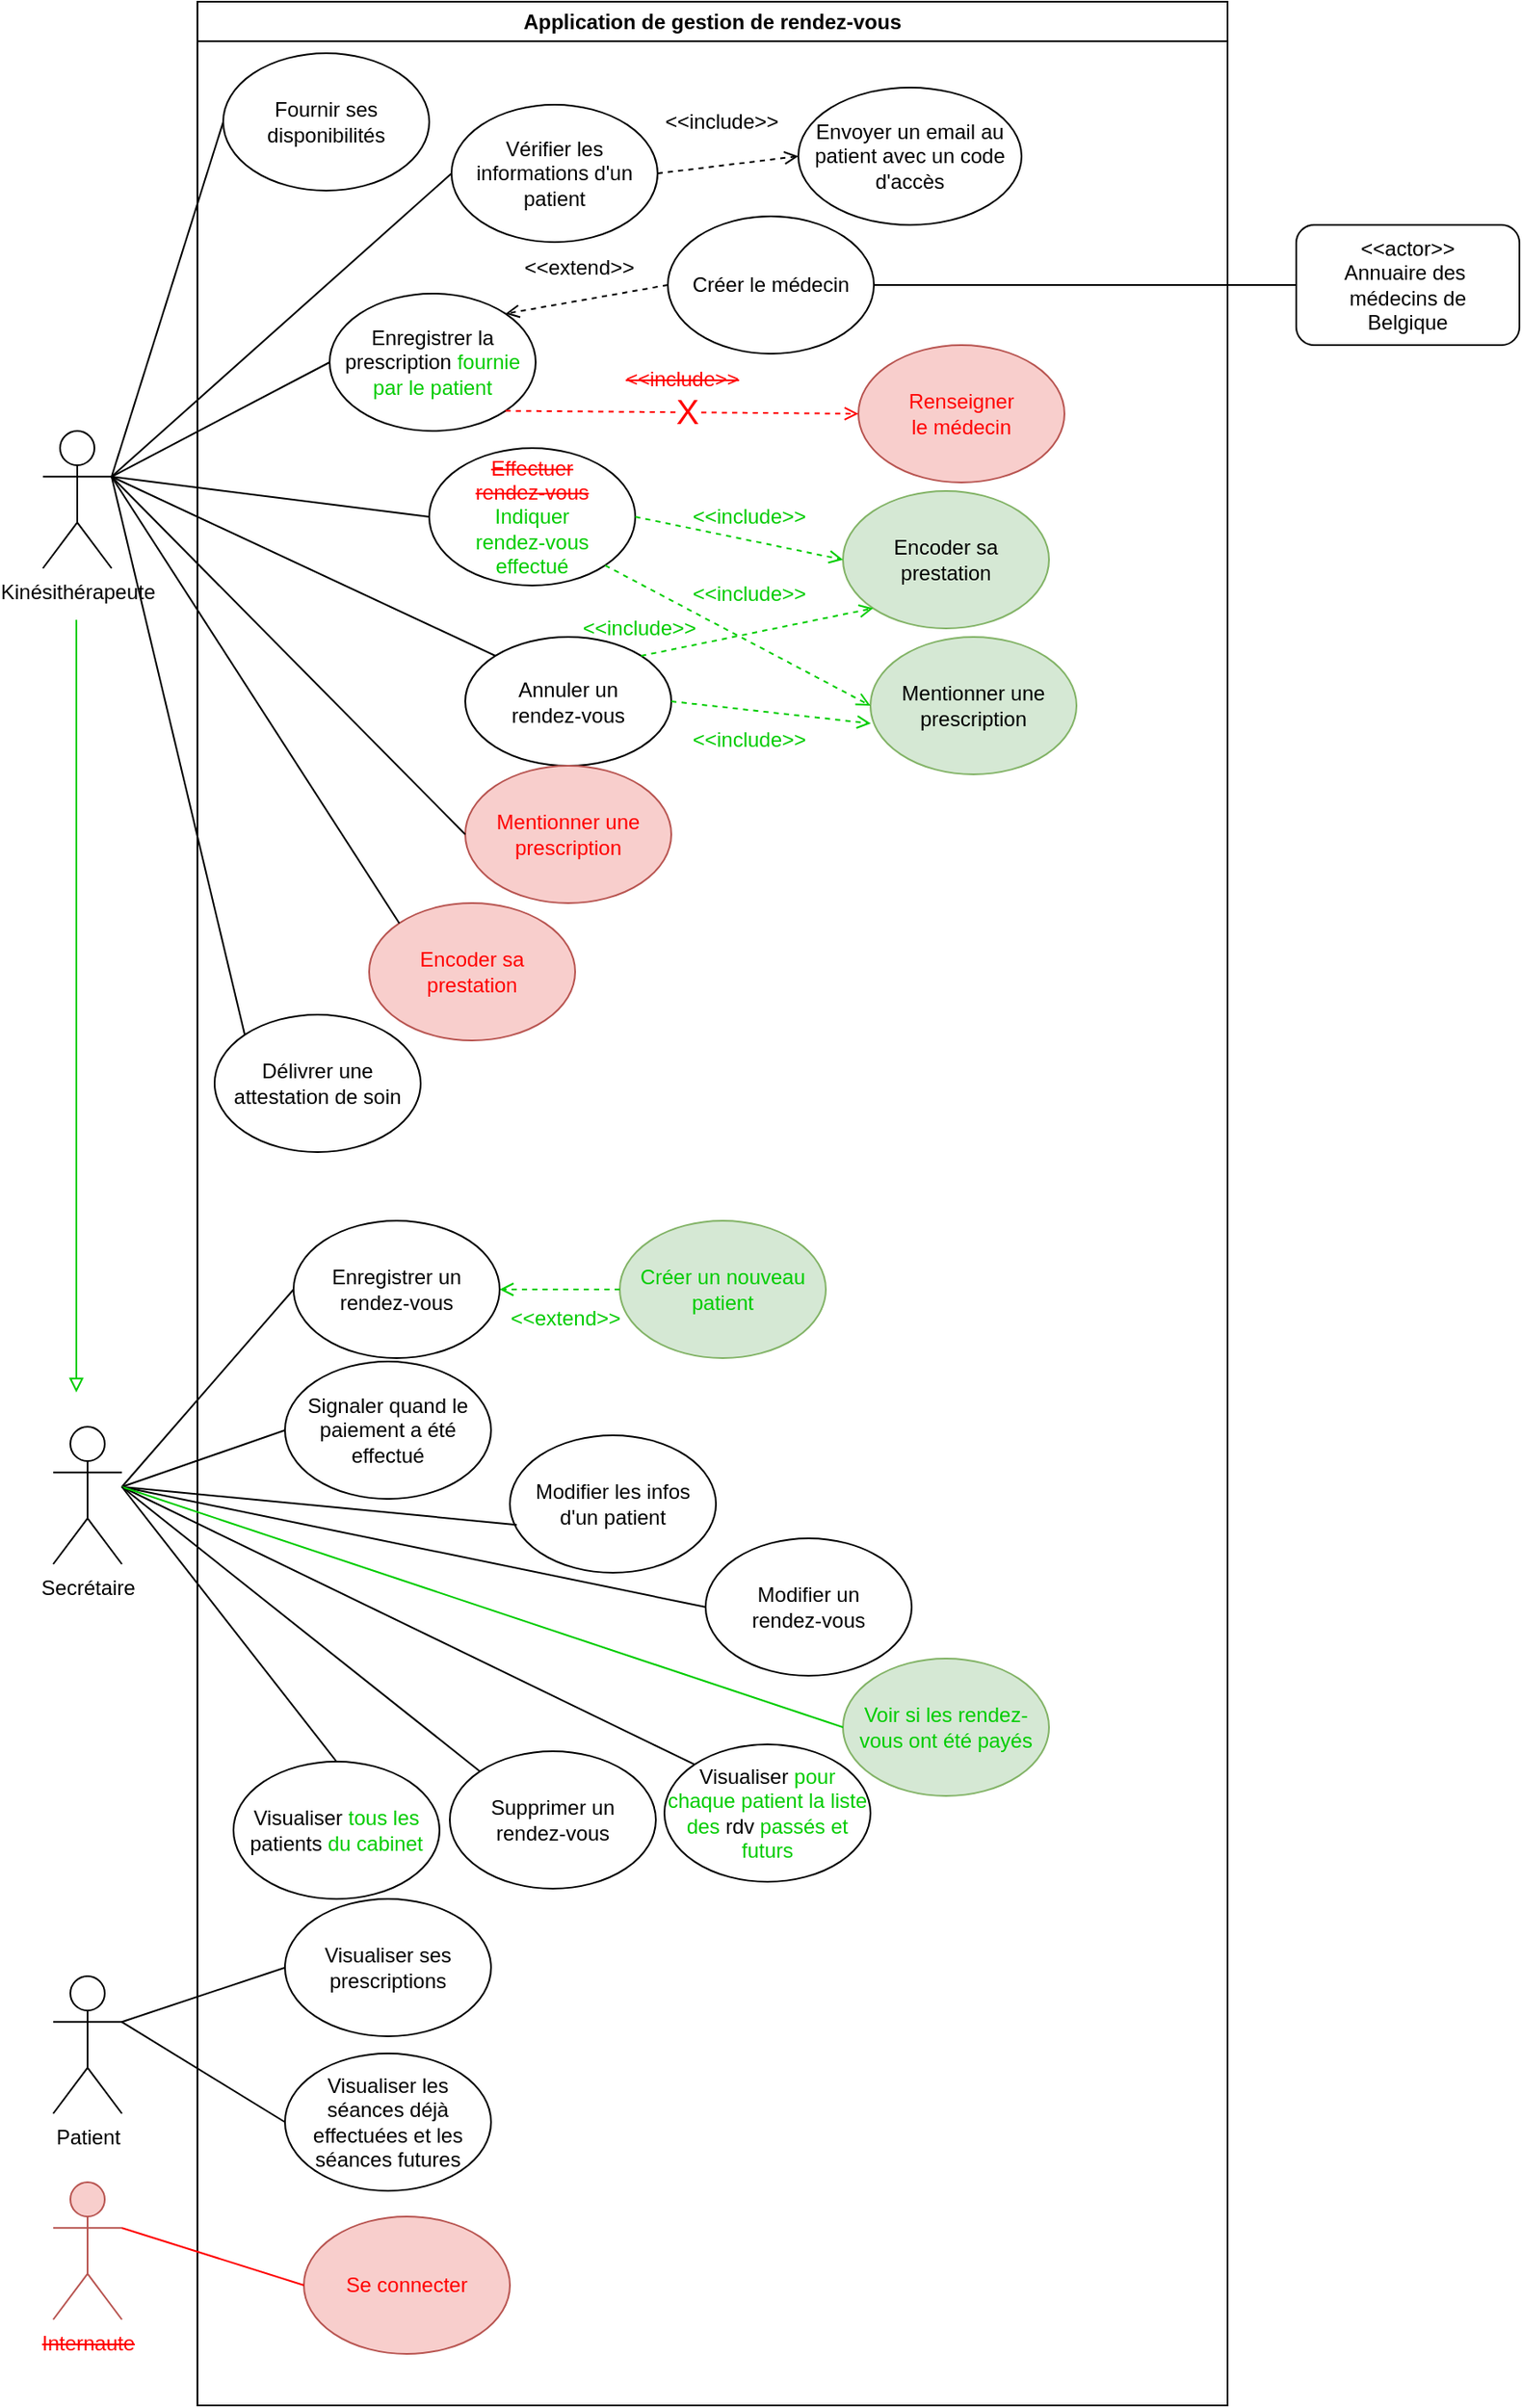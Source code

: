 <mxfile version="22.1.2" type="device">
  <diagram name="Page-1" id="As-dp2-VB6OfrZk8hY36">
    <mxGraphModel dx="1493" dy="913" grid="1" gridSize="10" guides="1" tooltips="1" connect="1" arrows="1" fold="1" page="1" pageScale="1" pageWidth="1169" pageHeight="1654" math="0" shadow="0">
      <root>
        <mxCell id="0" />
        <mxCell id="1" parent="0" />
        <mxCell id="GO0jnVY90JyI2qFWSSCn-3" value="Application de gestion de rendez-vous" style="swimlane;whiteSpace=wrap;html=1;" parent="1" vertex="1">
          <mxGeometry x="140" y="20" width="600" height="1400" as="geometry" />
        </mxCell>
        <mxCell id="GO0jnVY90JyI2qFWSSCn-9" value="Fournir ses disponibilités" style="ellipse;whiteSpace=wrap;html=1;" parent="GO0jnVY90JyI2qFWSSCn-3" vertex="1">
          <mxGeometry x="15" y="30" width="120" height="80" as="geometry" />
        </mxCell>
        <mxCell id="GO0jnVY90JyI2qFWSSCn-23" value="Vérifier les informations d&#39;un patient" style="ellipse;whiteSpace=wrap;html=1;" parent="GO0jnVY90JyI2qFWSSCn-3" vertex="1">
          <mxGeometry x="148" y="60" width="120" height="80" as="geometry" />
        </mxCell>
        <mxCell id="GO0jnVY90JyI2qFWSSCn-39" value="&amp;lt;&amp;lt;extend&amp;gt;&amp;gt;" style="text;html=1;align=center;verticalAlign=middle;resizable=0;points=[];autosize=1;strokeColor=none;fillColor=none;" parent="GO0jnVY90JyI2qFWSSCn-3" vertex="1">
          <mxGeometry x="177" y="140" width="90" height="30" as="geometry" />
        </mxCell>
        <mxCell id="GO0jnVY90JyI2qFWSSCn-47" value="Mentionner une prescription" style="ellipse;whiteSpace=wrap;html=1;fillColor=#d5e8d4;strokeColor=#82b366;" parent="GO0jnVY90JyI2qFWSSCn-3" vertex="1">
          <mxGeometry x="392" y="370" width="120" height="80" as="geometry" />
        </mxCell>
        <mxCell id="GO0jnVY90JyI2qFWSSCn-53" value="Encoder sa &lt;br&gt;prestation" style="ellipse;whiteSpace=wrap;html=1;fillColor=#d5e8d4;strokeColor=#82b366;" parent="GO0jnVY90JyI2qFWSSCn-3" vertex="1">
          <mxGeometry x="376" y="285" width="120" height="80" as="geometry" />
        </mxCell>
        <mxCell id="GO0jnVY90JyI2qFWSSCn-57" value="&amp;lt;&amp;lt;include&amp;gt;&amp;gt;" style="text;html=1;align=center;verticalAlign=middle;resizable=0;points=[];autosize=1;strokeColor=none;fillColor=none;fontColor=#00CC00;" parent="GO0jnVY90JyI2qFWSSCn-3" vertex="1">
          <mxGeometry x="212" y="350" width="90" height="30" as="geometry" />
        </mxCell>
        <mxCell id="GO0jnVY90JyI2qFWSSCn-76" value="&amp;lt;&amp;lt;include&amp;gt;&amp;gt;" style="text;html=1;align=center;verticalAlign=middle;resizable=0;points=[];autosize=1;strokeColor=none;fillColor=none;labelBackgroundColor=default;fontColor=#00CC00;" parent="GO0jnVY90JyI2qFWSSCn-3" vertex="1">
          <mxGeometry x="276" y="415" width="90" height="30" as="geometry" />
        </mxCell>
        <mxCell id="GO0jnVY90JyI2qFWSSCn-25" value="Envoyer un email au patient avec un code d&#39;accès" style="ellipse;whiteSpace=wrap;html=1;" parent="GO0jnVY90JyI2qFWSSCn-3" vertex="1">
          <mxGeometry x="350" y="50" width="130" height="80" as="geometry" />
        </mxCell>
        <mxCell id="GO0jnVY90JyI2qFWSSCn-27" value="&amp;lt;&amp;lt;include&amp;gt;&amp;gt;" style="text;html=1;align=center;verticalAlign=middle;resizable=0;points=[];autosize=1;strokeColor=none;fillColor=none;" parent="GO0jnVY90JyI2qFWSSCn-3" vertex="1">
          <mxGeometry x="260" y="55" width="90" height="30" as="geometry" />
        </mxCell>
        <mxCell id="GO0jnVY90JyI2qFWSSCn-26" value="" style="endArrow=open;dashed=1;html=1;rounded=0;exitX=1;exitY=0.5;exitDx=0;exitDy=0;entryX=0;entryY=0.5;entryDx=0;entryDy=0;endFill=0;" parent="GO0jnVY90JyI2qFWSSCn-3" target="GO0jnVY90JyI2qFWSSCn-25" edge="1" source="GO0jnVY90JyI2qFWSSCn-23">
          <mxGeometry width="50" height="50" relative="1" as="geometry">
            <mxPoint x="170" y="160" as="sourcePoint" />
            <mxPoint x="190" y="160" as="targetPoint" />
          </mxGeometry>
        </mxCell>
        <mxCell id="GO0jnVY90JyI2qFWSSCn-30" value="Enregistrer la prescription &lt;font color=&quot;#00cc00&quot;&gt;fournie par le patient&lt;/font&gt;" style="ellipse;whiteSpace=wrap;html=1;" parent="GO0jnVY90JyI2qFWSSCn-3" vertex="1">
          <mxGeometry x="77" y="170" width="120" height="80" as="geometry" />
        </mxCell>
        <mxCell id="GO0jnVY90JyI2qFWSSCn-37" value="Créer le médecin" style="ellipse;whiteSpace=wrap;html=1;" parent="GO0jnVY90JyI2qFWSSCn-3" vertex="1">
          <mxGeometry x="274" y="125" width="120" height="80" as="geometry" />
        </mxCell>
        <mxCell id="GO0jnVY90JyI2qFWSSCn-38" value="" style="endArrow=open;dashed=1;html=1;rounded=0;exitX=0;exitY=0.5;exitDx=0;exitDy=0;entryX=1;entryY=0;entryDx=0;entryDy=0;endFill=0;" parent="GO0jnVY90JyI2qFWSSCn-3" source="GO0jnVY90JyI2qFWSSCn-37" target="GO0jnVY90JyI2qFWSSCn-30" edge="1">
          <mxGeometry width="50" height="50" relative="1" as="geometry">
            <mxPoint x="380" y="290" as="sourcePoint" />
            <mxPoint x="332.426" y="278.284" as="targetPoint" />
          </mxGeometry>
        </mxCell>
        <mxCell id="GO0jnVY90JyI2qFWSSCn-43" value="&lt;font color=&quot;#ff0000&quot;&gt;&lt;strike&gt;Effectuer&lt;br&gt;rendez-vous&lt;/strike&gt;&lt;/font&gt;&lt;br&gt;&lt;font color=&quot;#00cc00&quot;&gt;Indiquer&lt;br&gt;rendez-vous&lt;br&gt;effectué&lt;/font&gt;" style="ellipse;whiteSpace=wrap;html=1;" parent="GO0jnVY90JyI2qFWSSCn-3" vertex="1">
          <mxGeometry x="135" y="260" width="120" height="80" as="geometry" />
        </mxCell>
        <mxCell id="GO0jnVY90JyI2qFWSSCn-56" value="" style="endArrow=open;dashed=1;html=1;rounded=0;exitX=1;exitY=1;exitDx=0;exitDy=0;entryX=0;entryY=0.5;entryDx=0;entryDy=0;endFill=0;strokeColor=#00CC00;" parent="GO0jnVY90JyI2qFWSSCn-3" source="GO0jnVY90JyI2qFWSSCn-43" target="GO0jnVY90JyI2qFWSSCn-47" edge="1">
          <mxGeometry width="50" height="50" relative="1" as="geometry">
            <mxPoint x="90" y="420" as="sourcePoint" />
            <mxPoint x="160" y="420" as="targetPoint" />
            <Array as="points" />
          </mxGeometry>
        </mxCell>
        <mxCell id="GO0jnVY90JyI2qFWSSCn-54" value="" style="endArrow=open;dashed=1;html=1;rounded=0;exitX=1;exitY=0.5;exitDx=0;exitDy=0;entryX=0;entryY=0.5;entryDx=0;entryDy=0;endFill=0;strokeColor=#00CC00;" parent="GO0jnVY90JyI2qFWSSCn-3" edge="1" target="GO0jnVY90JyI2qFWSSCn-53" source="GO0jnVY90JyI2qFWSSCn-43">
          <mxGeometry width="50" height="50" relative="1" as="geometry">
            <mxPoint x="170" y="340" as="sourcePoint" />
            <mxPoint x="240" y="340" as="targetPoint" />
          </mxGeometry>
        </mxCell>
        <mxCell id="GO0jnVY90JyI2qFWSSCn-55" value="&amp;lt;&amp;lt;include&amp;gt;&amp;gt;" style="text;html=1;align=center;verticalAlign=middle;resizable=0;points=[];autosize=1;strokeColor=none;fillColor=none;fontColor=#00CC00;" parent="GO0jnVY90JyI2qFWSSCn-3" vertex="1">
          <mxGeometry x="276" y="285" width="90" height="30" as="geometry" />
        </mxCell>
        <mxCell id="GO0jnVY90JyI2qFWSSCn-60" value="Annuler un &lt;br&gt;rendez-vous" style="ellipse;whiteSpace=wrap;html=1;" parent="GO0jnVY90JyI2qFWSSCn-3" vertex="1">
          <mxGeometry x="156" y="370" width="120" height="75" as="geometry" />
        </mxCell>
        <mxCell id="GO0jnVY90JyI2qFWSSCn-62" value="" style="endArrow=open;dashed=1;html=1;rounded=0;exitX=1;exitY=0.5;exitDx=0;exitDy=0;entryX=0.002;entryY=0.63;entryDx=0;entryDy=0;endFill=0;entryPerimeter=0;fillColor=#d5e8d4;strokeColor=#00CC00;" parent="GO0jnVY90JyI2qFWSSCn-3" source="GO0jnVY90JyI2qFWSSCn-60" target="GO0jnVY90JyI2qFWSSCn-47" edge="1">
          <mxGeometry width="50" height="50" relative="1" as="geometry">
            <mxPoint x="148" y="387" as="sourcePoint" />
            <mxPoint x="228" y="422" as="targetPoint" />
          </mxGeometry>
        </mxCell>
        <mxCell id="GO0jnVY90JyI2qFWSSCn-63" value="" style="endArrow=open;dashed=1;html=1;rounded=0;exitX=1;exitY=0;exitDx=0;exitDy=0;entryX=0;entryY=1;entryDx=0;entryDy=0;endFill=0;strokeColor=#00CC00;" parent="GO0jnVY90JyI2qFWSSCn-3" source="GO0jnVY90JyI2qFWSSCn-60" target="GO0jnVY90JyI2qFWSSCn-53" edge="1">
          <mxGeometry width="50" height="50" relative="1" as="geometry">
            <mxPoint x="180" y="470" as="sourcePoint" />
            <mxPoint x="210" y="460" as="targetPoint" />
          </mxGeometry>
        </mxCell>
        <mxCell id="XrmAkOISCD9gcj57E6b0-2" value="&amp;lt;&amp;lt;include&amp;gt;&amp;gt;" style="text;html=1;align=center;verticalAlign=middle;resizable=0;points=[];autosize=1;strokeColor=none;fillColor=none;fontColor=#00CC00;" vertex="1" parent="GO0jnVY90JyI2qFWSSCn-3">
          <mxGeometry x="276" y="330" width="90" height="30" as="geometry" />
        </mxCell>
        <mxCell id="GO0jnVY90JyI2qFWSSCn-106" value="Délivrer une attestation de soin" style="ellipse;whiteSpace=wrap;html=1;" parent="GO0jnVY90JyI2qFWSSCn-3" vertex="1">
          <mxGeometry x="10" y="590" width="120" height="80" as="geometry" />
        </mxCell>
        <mxCell id="XrmAkOISCD9gcj57E6b0-3" value="&lt;font color=&quot;#ff0000&quot;&gt;Renseigner&lt;br&gt;le médecin&lt;/font&gt;" style="ellipse;whiteSpace=wrap;html=1;fillColor=#f8cecc;strokeColor=#b85450;" vertex="1" parent="GO0jnVY90JyI2qFWSSCn-3">
          <mxGeometry x="385" y="200" width="120" height="80" as="geometry" />
        </mxCell>
        <mxCell id="GO0jnVY90JyI2qFWSSCn-81" value="Visualiser ses prescriptions" style="ellipse;whiteSpace=wrap;html=1;" parent="GO0jnVY90JyI2qFWSSCn-3" vertex="1">
          <mxGeometry x="51" y="1105" width="120" height="80" as="geometry" />
        </mxCell>
        <mxCell id="GO0jnVY90JyI2qFWSSCn-85" value="Visualiser les séances déjà effectuées et les séances futures" style="ellipse;whiteSpace=wrap;html=1;" parent="GO0jnVY90JyI2qFWSSCn-3" vertex="1">
          <mxGeometry x="51" y="1195" width="120" height="80" as="geometry" />
        </mxCell>
        <mxCell id="GO0jnVY90JyI2qFWSSCn-17" value="&lt;font color=&quot;#00cc00&quot;&gt;Créer un nouveau patient&lt;/font&gt;" style="ellipse;whiteSpace=wrap;html=1;fillColor=#d5e8d4;strokeColor=#82b366;" parent="GO0jnVY90JyI2qFWSSCn-3" vertex="1">
          <mxGeometry x="246" y="710" width="120" height="80" as="geometry" />
        </mxCell>
        <mxCell id="GO0jnVY90JyI2qFWSSCn-18" value="" style="endArrow=open;dashed=1;html=1;rounded=0;exitX=0;exitY=0.5;exitDx=0;exitDy=0;entryX=1;entryY=0.5;entryDx=0;entryDy=0;endFill=0;strokeColor=#00CC00;" parent="GO0jnVY90JyI2qFWSSCn-3" source="GO0jnVY90JyI2qFWSSCn-17" edge="1">
          <mxGeometry width="50" height="50" relative="1" as="geometry">
            <mxPoint x="196" y="750" as="sourcePoint" />
            <mxPoint x="176" y="750" as="targetPoint" />
          </mxGeometry>
        </mxCell>
        <mxCell id="GO0jnVY90JyI2qFWSSCn-19" value="&lt;font color=&quot;#00cc00&quot;&gt;&amp;lt;&amp;lt;extend&amp;gt;&amp;gt;&lt;/font&gt;" style="text;html=1;align=center;verticalAlign=middle;resizable=0;points=[];autosize=1;strokeColor=none;fillColor=none;" parent="GO0jnVY90JyI2qFWSSCn-3" vertex="1">
          <mxGeometry x="169" y="752" width="90" height="30" as="geometry" />
        </mxCell>
        <mxCell id="GO0jnVY90JyI2qFWSSCn-77" value="Signaler quand le paiement a été effectué" style="ellipse;whiteSpace=wrap;html=1;" parent="GO0jnVY90JyI2qFWSSCn-3" vertex="1">
          <mxGeometry x="51" y="792" width="120" height="80" as="geometry" />
        </mxCell>
        <mxCell id="GO0jnVY90JyI2qFWSSCn-79" value="Modifier un &lt;br&gt;rendez-vous" style="ellipse;whiteSpace=wrap;html=1;" parent="GO0jnVY90JyI2qFWSSCn-3" vertex="1">
          <mxGeometry x="296" y="895" width="120" height="80" as="geometry" />
        </mxCell>
        <mxCell id="GO0jnVY90JyI2qFWSSCn-84" value="Visualiser &lt;font color=&quot;#00cc00&quot;&gt;pour chaque patient la liste des&lt;/font&gt; rdv &lt;font color=&quot;#00cc00&quot;&gt;passés et futurs&lt;/font&gt;" style="ellipse;whiteSpace=wrap;html=1;" parent="GO0jnVY90JyI2qFWSSCn-3" vertex="1">
          <mxGeometry x="272" y="1015" width="120" height="80" as="geometry" />
        </mxCell>
        <mxCell id="GO0jnVY90JyI2qFWSSCn-87" value="Modifier les infos &lt;br&gt;d&#39;un patient" style="ellipse;whiteSpace=wrap;html=1;" parent="GO0jnVY90JyI2qFWSSCn-3" vertex="1">
          <mxGeometry x="182" y="835" width="120" height="80" as="geometry" />
        </mxCell>
        <mxCell id="GO0jnVY90JyI2qFWSSCn-90" value="&lt;font color=&quot;#00cc00&quot;&gt;Voir si les rendez-vous ont été payés&lt;/font&gt;" style="ellipse;whiteSpace=wrap;html=1;fillColor=#d5e8d4;strokeColor=#82b366;" parent="GO0jnVY90JyI2qFWSSCn-3" vertex="1">
          <mxGeometry x="376" y="965" width="120" height="80" as="geometry" />
        </mxCell>
        <mxCell id="GO0jnVY90JyI2qFWSSCn-96" value="Visualiser &lt;font color=&quot;#00cc00&quot;&gt;tous les&lt;/font&gt; patients &lt;font color=&quot;#00cc00&quot;&gt;du cabinet&lt;/font&gt;" style="ellipse;whiteSpace=wrap;html=1;" parent="GO0jnVY90JyI2qFWSSCn-3" vertex="1">
          <mxGeometry x="21" y="1025" width="120" height="80" as="geometry" />
        </mxCell>
        <mxCell id="GO0jnVY90JyI2qFWSSCn-10" value="Secrétaire" style="shape=umlActor;verticalLabelPosition=bottom;verticalAlign=top;html=1;outlineConnect=0;" parent="GO0jnVY90JyI2qFWSSCn-3" vertex="1">
          <mxGeometry x="-84" y="830" width="40" height="80" as="geometry" />
        </mxCell>
        <mxCell id="GO0jnVY90JyI2qFWSSCn-11" value="Enregistrer un rendez-vous" style="ellipse;whiteSpace=wrap;html=1;" parent="GO0jnVY90JyI2qFWSSCn-3" vertex="1">
          <mxGeometry x="56" y="710" width="120" height="80" as="geometry" />
        </mxCell>
        <mxCell id="GO0jnVY90JyI2qFWSSCn-12" value="" style="endArrow=none;html=1;rounded=0;entryX=0;entryY=0.5;entryDx=0;entryDy=0;" parent="GO0jnVY90JyI2qFWSSCn-3" target="GO0jnVY90JyI2qFWSSCn-11" edge="1">
          <mxGeometry width="50" height="50" relative="1" as="geometry">
            <mxPoint x="-44" y="865" as="sourcePoint" />
            <mxPoint x="66" y="900" as="targetPoint" />
          </mxGeometry>
        </mxCell>
        <mxCell id="GO0jnVY90JyI2qFWSSCn-78" value="" style="endArrow=none;html=1;rounded=0;entryX=0;entryY=0.5;entryDx=0;entryDy=0;" parent="GO0jnVY90JyI2qFWSSCn-3" target="GO0jnVY90JyI2qFWSSCn-77" edge="1">
          <mxGeometry width="50" height="50" relative="1" as="geometry">
            <mxPoint x="-44" y="865" as="sourcePoint" />
            <mxPoint x="66" y="880" as="targetPoint" />
          </mxGeometry>
        </mxCell>
        <mxCell id="GO0jnVY90JyI2qFWSSCn-82" value="" style="endArrow=none;html=1;rounded=0;entryX=0;entryY=0;entryDx=0;entryDy=0;" parent="GO0jnVY90JyI2qFWSSCn-3" target="GO0jnVY90JyI2qFWSSCn-80" edge="1">
          <mxGeometry width="50" height="50" relative="1" as="geometry">
            <mxPoint x="-44" y="865" as="sourcePoint" />
            <mxPoint x="84" y="897" as="targetPoint" />
          </mxGeometry>
        </mxCell>
        <mxCell id="GO0jnVY90JyI2qFWSSCn-83" value="" style="endArrow=none;html=1;rounded=0;entryX=0;entryY=0.5;entryDx=0;entryDy=0;" parent="GO0jnVY90JyI2qFWSSCn-3" target="GO0jnVY90JyI2qFWSSCn-79" edge="1">
          <mxGeometry width="50" height="50" relative="1" as="geometry">
            <mxPoint x="-44" y="865" as="sourcePoint" />
            <mxPoint x="66" y="1022" as="targetPoint" />
          </mxGeometry>
        </mxCell>
        <mxCell id="GO0jnVY90JyI2qFWSSCn-86" value="" style="endArrow=none;html=1;rounded=0;entryX=0;entryY=0;entryDx=0;entryDy=0;" parent="GO0jnVY90JyI2qFWSSCn-3" target="GO0jnVY90JyI2qFWSSCn-84" edge="1">
          <mxGeometry width="50" height="50" relative="1" as="geometry">
            <mxPoint x="-44" y="865" as="sourcePoint" />
            <mxPoint x="226" y="975" as="targetPoint" />
          </mxGeometry>
        </mxCell>
        <mxCell id="GO0jnVY90JyI2qFWSSCn-89" value="" style="endArrow=none;html=1;rounded=0;entryX=0.033;entryY=0.651;entryDx=0;entryDy=0;entryPerimeter=0;" parent="GO0jnVY90JyI2qFWSSCn-3" target="GO0jnVY90JyI2qFWSSCn-87" edge="1">
          <mxGeometry width="50" height="50" relative="1" as="geometry">
            <mxPoint x="-44" y="865" as="sourcePoint" />
            <mxPoint x="306" y="1015" as="targetPoint" />
          </mxGeometry>
        </mxCell>
        <mxCell id="GO0jnVY90JyI2qFWSSCn-91" value="" style="endArrow=none;html=1;rounded=0;entryX=0;entryY=0.5;entryDx=0;entryDy=0;strokeColor=#00CC00;" parent="GO0jnVY90JyI2qFWSSCn-3" target="GO0jnVY90JyI2qFWSSCn-90" edge="1">
          <mxGeometry width="50" height="50" relative="1" as="geometry">
            <mxPoint x="-44" y="865" as="sourcePoint" />
            <mxPoint x="386" y="1005" as="targetPoint" />
          </mxGeometry>
        </mxCell>
        <mxCell id="GO0jnVY90JyI2qFWSSCn-97" value="" style="endArrow=none;html=1;rounded=0;entryX=0.5;entryY=0;entryDx=0;entryDy=0;" parent="GO0jnVY90JyI2qFWSSCn-3" target="GO0jnVY90JyI2qFWSSCn-96" edge="1">
          <mxGeometry width="50" height="50" relative="1" as="geometry">
            <mxPoint x="-44" y="865" as="sourcePoint" />
            <mxPoint x="134" y="1037" as="targetPoint" />
          </mxGeometry>
        </mxCell>
        <mxCell id="GO0jnVY90JyI2qFWSSCn-80" value="Supprimer un &lt;br&gt;rendez-vous" style="ellipse;whiteSpace=wrap;html=1;" parent="GO0jnVY90JyI2qFWSSCn-3" vertex="1">
          <mxGeometry x="147" y="1019" width="120" height="80" as="geometry" />
        </mxCell>
        <mxCell id="XrmAkOISCD9gcj57E6b0-5" value="" style="endArrow=open;dashed=1;html=1;rounded=0;exitX=1;exitY=1;exitDx=0;exitDy=0;entryX=0;entryY=0.5;entryDx=0;entryDy=0;endFill=0;strokeColor=#FF0000;" edge="1" parent="GO0jnVY90JyI2qFWSSCn-3" source="GO0jnVY90JyI2qFWSSCn-30" target="XrmAkOISCD9gcj57E6b0-3">
          <mxGeometry width="50" height="50" relative="1" as="geometry">
            <mxPoint x="278" y="110" as="sourcePoint" />
            <mxPoint x="360" y="100" as="targetPoint" />
          </mxGeometry>
        </mxCell>
        <mxCell id="XrmAkOISCD9gcj57E6b0-9" value="&lt;font style=&quot;font-size: 20px;&quot; color=&quot;#ff0000&quot;&gt;X&lt;/font&gt;" style="edgeLabel;html=1;align=center;verticalAlign=middle;resizable=0;points=[];" vertex="1" connectable="0" parent="XrmAkOISCD9gcj57E6b0-5">
          <mxGeometry x="0.024" y="2" relative="1" as="geometry">
            <mxPoint y="1" as="offset" />
          </mxGeometry>
        </mxCell>
        <mxCell id="XrmAkOISCD9gcj57E6b0-6" value="&lt;font color=&quot;#ff0000&quot;&gt;&lt;strike&gt;&amp;lt;&amp;lt;include&amp;gt;&amp;gt;&lt;/strike&gt;&lt;/font&gt;" style="text;html=1;align=center;verticalAlign=middle;resizable=0;points=[];autosize=1;strokeColor=none;fillColor=none;" vertex="1" parent="GO0jnVY90JyI2qFWSSCn-3">
          <mxGeometry x="237" y="205" width="90" height="30" as="geometry" />
        </mxCell>
        <mxCell id="XrmAkOISCD9gcj57E6b0-12" value="&lt;font color=&quot;#ff0000&quot;&gt;Encoder sa &lt;br&gt;prestation&lt;/font&gt;" style="ellipse;whiteSpace=wrap;html=1;fillColor=#f8cecc;strokeColor=#b85450;" vertex="1" parent="GO0jnVY90JyI2qFWSSCn-3">
          <mxGeometry x="100" y="525" width="120" height="80" as="geometry" />
        </mxCell>
        <mxCell id="XrmAkOISCD9gcj57E6b0-13" value="&lt;font color=&quot;#ff0000&quot;&gt;Mentionner une prescription&lt;/font&gt;" style="ellipse;whiteSpace=wrap;html=1;fillColor=#f8cecc;strokeColor=#b85450;" vertex="1" parent="GO0jnVY90JyI2qFWSSCn-3">
          <mxGeometry x="156" y="445" width="120" height="80" as="geometry" />
        </mxCell>
        <mxCell id="XrmAkOISCD9gcj57E6b0-19" value="&lt;font color=&quot;#ff0000&quot;&gt;Se connecter&lt;/font&gt;" style="ellipse;whiteSpace=wrap;html=1;fillColor=#f8cecc;strokeColor=#b85450;" vertex="1" parent="GO0jnVY90JyI2qFWSSCn-3">
          <mxGeometry x="62" y="1290" width="120" height="80" as="geometry" />
        </mxCell>
        <mxCell id="GO0jnVY90JyI2qFWSSCn-4" value="Kinésithérapeute" style="shape=umlActor;verticalLabelPosition=bottom;verticalAlign=top;html=1;outlineConnect=0;" parent="1" vertex="1">
          <mxGeometry x="50" y="270" width="40" height="80" as="geometry" />
        </mxCell>
        <mxCell id="GO0jnVY90JyI2qFWSSCn-8" value="" style="endArrow=none;html=1;rounded=0;exitX=1;exitY=0.333;exitDx=0;exitDy=0;exitPerimeter=0;entryX=0;entryY=0.5;entryDx=0;entryDy=0;" parent="1" source="GO0jnVY90JyI2qFWSSCn-4" target="GO0jnVY90JyI2qFWSSCn-9" edge="1">
          <mxGeometry width="50" height="50" relative="1" as="geometry">
            <mxPoint x="150" y="230" as="sourcePoint" />
            <mxPoint x="200" y="180" as="targetPoint" />
          </mxGeometry>
        </mxCell>
        <mxCell id="GO0jnVY90JyI2qFWSSCn-24" value="" style="endArrow=none;html=1;rounded=0;exitX=1;exitY=0.333;exitDx=0;exitDy=0;exitPerimeter=0;entryX=0;entryY=0.5;entryDx=0;entryDy=0;" parent="1" source="GO0jnVY90JyI2qFWSSCn-4" target="GO0jnVY90JyI2qFWSSCn-23" edge="1">
          <mxGeometry width="50" height="50" relative="1" as="geometry">
            <mxPoint x="100" y="217" as="sourcePoint" />
            <mxPoint x="200" y="160" as="targetPoint" />
          </mxGeometry>
        </mxCell>
        <mxCell id="GO0jnVY90JyI2qFWSSCn-31" value="" style="endArrow=none;html=1;rounded=0;entryX=0;entryY=0.5;entryDx=0;entryDy=0;exitX=1;exitY=0.333;exitDx=0;exitDy=0;exitPerimeter=0;" parent="1" target="GO0jnVY90JyI2qFWSSCn-30" edge="1" source="GO0jnVY90JyI2qFWSSCn-4">
          <mxGeometry width="50" height="50" relative="1" as="geometry">
            <mxPoint x="90" y="210" as="sourcePoint" />
            <mxPoint x="200" y="190" as="targetPoint" />
          </mxGeometry>
        </mxCell>
        <mxCell id="GO0jnVY90JyI2qFWSSCn-35" value="&amp;lt;&amp;lt;actor&amp;gt;&amp;gt;&lt;br&gt;&lt;div&gt;Annuaire des&amp;nbsp;&lt;/div&gt;&lt;div&gt;médecins de&lt;/div&gt;&lt;div&gt;Belgique&lt;/div&gt;" style="rounded=1;whiteSpace=wrap;html=1;" parent="1" vertex="1">
          <mxGeometry x="780" y="150" width="130" height="70" as="geometry" />
        </mxCell>
        <mxCell id="GO0jnVY90JyI2qFWSSCn-36" value="" style="endArrow=none;html=1;rounded=0;entryX=0;entryY=0.5;entryDx=0;entryDy=0;exitX=1;exitY=0.5;exitDx=0;exitDy=0;" parent="1" source="GO0jnVY90JyI2qFWSSCn-37" target="GO0jnVY90JyI2qFWSSCn-35" edge="1">
          <mxGeometry width="50" height="50" relative="1" as="geometry">
            <mxPoint x="600" y="330" as="sourcePoint" />
            <mxPoint x="650" y="260" as="targetPoint" />
          </mxGeometry>
        </mxCell>
        <mxCell id="GO0jnVY90JyI2qFWSSCn-44" value="" style="endArrow=none;html=1;rounded=0;entryX=0;entryY=0.5;entryDx=0;entryDy=0;exitX=1;exitY=0.333;exitDx=0;exitDy=0;exitPerimeter=0;" parent="1" source="GO0jnVY90JyI2qFWSSCn-4" target="GO0jnVY90JyI2qFWSSCn-43" edge="1">
          <mxGeometry width="50" height="50" relative="1" as="geometry">
            <mxPoint x="110" y="200" as="sourcePoint" />
            <mxPoint x="200" y="300" as="targetPoint" />
          </mxGeometry>
        </mxCell>
        <mxCell id="GO0jnVY90JyI2qFWSSCn-51" value="" style="endArrow=block;html=1;rounded=0;endFill=0;strokeColor=#00CC00;" parent="1" edge="1">
          <mxGeometry width="50" height="50" relative="1" as="geometry">
            <mxPoint x="69.47" y="380" as="sourcePoint" />
            <mxPoint x="69.47" y="830" as="targetPoint" />
          </mxGeometry>
        </mxCell>
        <mxCell id="GO0jnVY90JyI2qFWSSCn-61" value="" style="endArrow=none;html=1;rounded=0;entryX=0;entryY=0;entryDx=0;entryDy=0;exitX=1;exitY=0.333;exitDx=0;exitDy=0;exitPerimeter=0;" parent="1" source="GO0jnVY90JyI2qFWSSCn-4" target="GO0jnVY90JyI2qFWSSCn-60" edge="1">
          <mxGeometry width="50" height="50" relative="1" as="geometry">
            <mxPoint x="100" y="217" as="sourcePoint" />
            <mxPoint x="218" y="342" as="targetPoint" />
          </mxGeometry>
        </mxCell>
        <mxCell id="GO0jnVY90JyI2qFWSSCn-107" value="" style="endArrow=none;html=1;rounded=0;entryX=0;entryY=0;entryDx=0;entryDy=0;exitX=1;exitY=0.333;exitDx=0;exitDy=0;exitPerimeter=0;" parent="1" target="GO0jnVY90JyI2qFWSSCn-106" edge="1" source="GO0jnVY90JyI2qFWSSCn-4">
          <mxGeometry width="50" height="50" relative="1" as="geometry">
            <mxPoint x="90" y="210" as="sourcePoint" />
            <mxPoint x="218" y="462" as="targetPoint" />
          </mxGeometry>
        </mxCell>
        <mxCell id="XrmAkOISCD9gcj57E6b0-11" value="" style="endArrow=none;html=1;rounded=0;exitX=1;exitY=0.333;exitDx=0;exitDy=0;exitPerimeter=0;entryX=0;entryY=0;entryDx=0;entryDy=0;" edge="1" parent="1" source="GO0jnVY90JyI2qFWSSCn-4" target="XrmAkOISCD9gcj57E6b0-12">
          <mxGeometry width="50" height="50" relative="1" as="geometry">
            <mxPoint x="386" y="550" as="sourcePoint" />
            <mxPoint x="230" y="540" as="targetPoint" />
          </mxGeometry>
        </mxCell>
        <mxCell id="XrmAkOISCD9gcj57E6b0-14" value="" style="endArrow=none;html=1;rounded=0;exitX=1;exitY=0.333;exitDx=0;exitDy=0;exitPerimeter=0;entryX=0;entryY=0.5;entryDx=0;entryDy=0;" edge="1" parent="1" source="GO0jnVY90JyI2qFWSSCn-4" target="XrmAkOISCD9gcj57E6b0-13">
          <mxGeometry width="50" height="50" relative="1" as="geometry">
            <mxPoint x="100" y="307" as="sourcePoint" />
            <mxPoint x="217" y="552" as="targetPoint" />
          </mxGeometry>
        </mxCell>
        <mxCell id="GO0jnVY90JyI2qFWSSCn-50" value="Patient" style="shape=umlActor;verticalLabelPosition=bottom;verticalAlign=top;html=1;outlineConnect=0;" parent="1" vertex="1">
          <mxGeometry x="56" y="1170" width="40" height="80" as="geometry" />
        </mxCell>
        <mxCell id="GO0jnVY90JyI2qFWSSCn-93" value="" style="endArrow=none;html=1;rounded=0;exitX=1;exitY=0.333;exitDx=0;exitDy=0;exitPerimeter=0;entryX=0;entryY=0.5;entryDx=0;entryDy=0;" parent="1" source="GO0jnVY90JyI2qFWSSCn-50" target="GO0jnVY90JyI2qFWSSCn-81" edge="1">
          <mxGeometry width="50" height="50" relative="1" as="geometry">
            <mxPoint x="101" y="855" as="sourcePoint" />
            <mxPoint x="191" y="1155" as="targetPoint" />
          </mxGeometry>
        </mxCell>
        <mxCell id="GO0jnVY90JyI2qFWSSCn-95" value="" style="endArrow=none;html=1;rounded=0;entryX=0;entryY=0.5;entryDx=0;entryDy=0;exitX=1;exitY=0.333;exitDx=0;exitDy=0;exitPerimeter=0;" parent="1" source="GO0jnVY90JyI2qFWSSCn-50" target="GO0jnVY90JyI2qFWSSCn-85" edge="1">
          <mxGeometry width="50" height="50" relative="1" as="geometry">
            <mxPoint x="121" y="1225" as="sourcePoint" />
            <mxPoint x="207" y="1175" as="targetPoint" />
          </mxGeometry>
        </mxCell>
        <mxCell id="XrmAkOISCD9gcj57E6b0-17" value="&lt;font color=&quot;#ff0000&quot;&gt;&lt;strike&gt;Internaute&lt;/strike&gt;&lt;/font&gt;" style="shape=umlActor;verticalLabelPosition=bottom;verticalAlign=top;html=1;outlineConnect=0;fillColor=#f8cecc;strokeColor=#b85450;" vertex="1" parent="1">
          <mxGeometry x="56" y="1290" width="40" height="80" as="geometry" />
        </mxCell>
        <mxCell id="XrmAkOISCD9gcj57E6b0-18" value="" style="endArrow=none;html=1;rounded=0;exitX=1;exitY=0.333;exitDx=0;exitDy=0;exitPerimeter=0;entryX=0;entryY=0.5;entryDx=0;entryDy=0;strokeColor=#FF0000;" edge="1" parent="1" source="XrmAkOISCD9gcj57E6b0-17" target="XrmAkOISCD9gcj57E6b0-19">
          <mxGeometry width="50" height="50" relative="1" as="geometry">
            <mxPoint x="106" y="1207" as="sourcePoint" />
            <mxPoint x="201" y="1320" as="targetPoint" />
          </mxGeometry>
        </mxCell>
      </root>
    </mxGraphModel>
  </diagram>
</mxfile>
